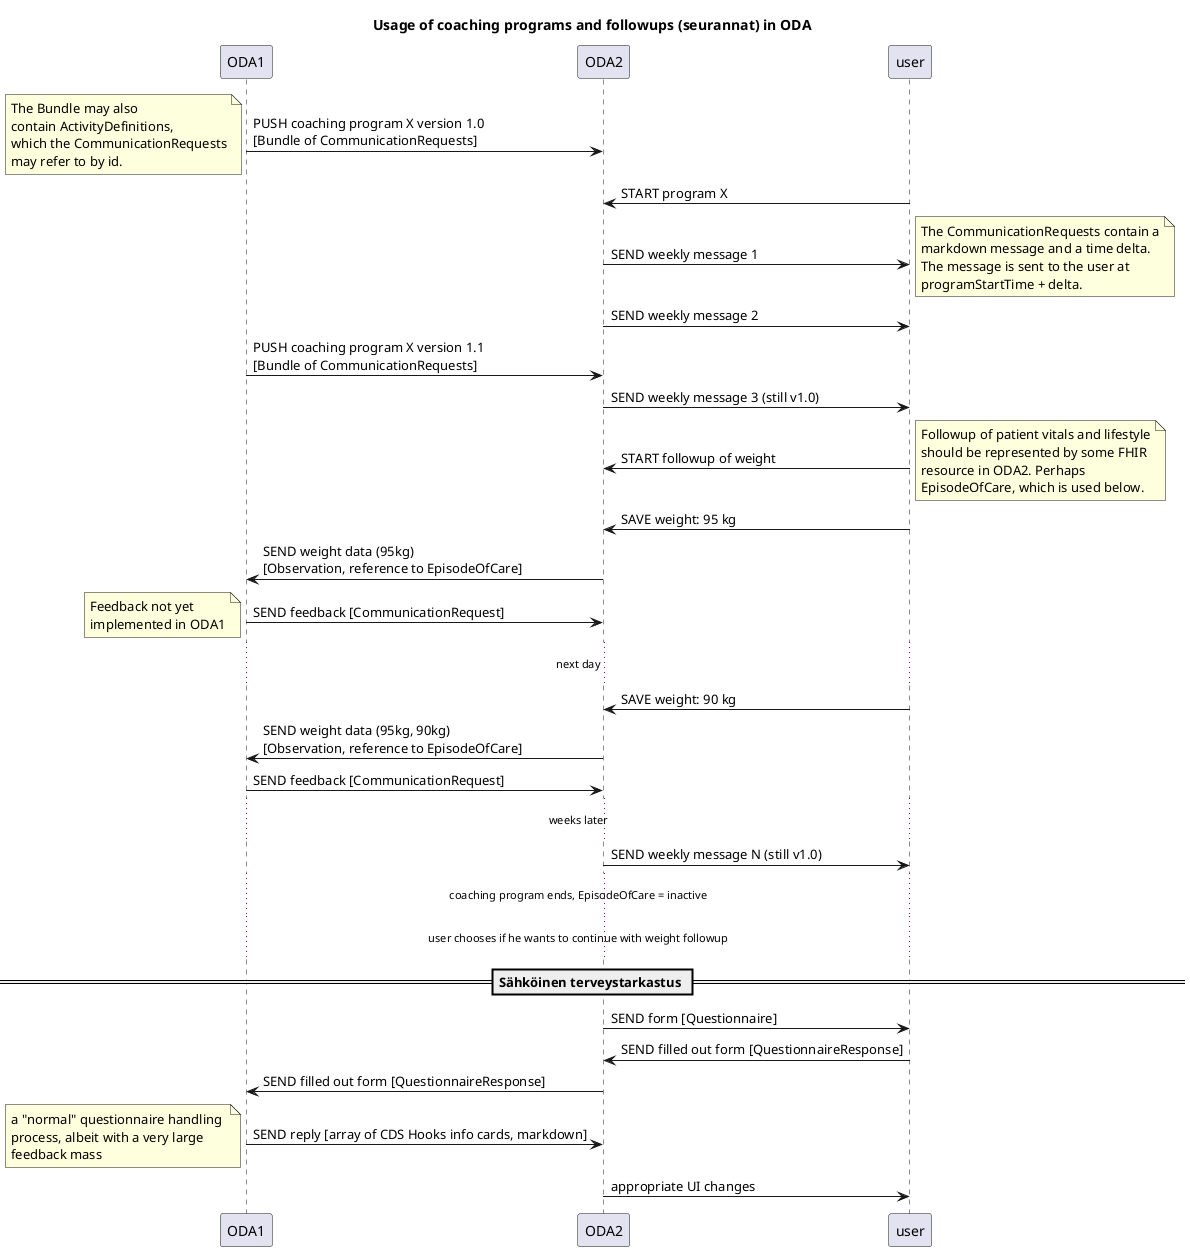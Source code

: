 @startuml

title Usage of coaching programs and followups (seurannat) in ODA
ODA1 -> ODA2: PUSH coaching program X version 1.0\n[Bundle of CommunicationRequests]
note left: The Bundle may also\ncontain ActivityDefinitions,\nwhich the CommunicationRequests\nmay refer to by id.
user -> ODA2: START program X
user <- ODA2: SEND weekly message 1
note right: The CommunicationRequests contain a\nmarkdown message and a time delta.\nThe message is sent to the user at\nprogramStartTime + delta.
user <- ODA2: SEND weekly message 2
ODA1 -> ODA2: PUSH coaching program X version 1.1\n[Bundle of CommunicationRequests]
user <- ODA2: SEND weekly message 3 (still v1.0)
user -> ODA2: START followup of weight
note right: Followup of patient vitals and lifestyle\nshould be represented by some FHIR\nresource in ODA2. Perhaps\nEpisodeOfCare, which is used below.
user -> ODA2: SAVE weight: 95 kg
ODA2 -> ODA1: SEND weight data (95kg)\n[Observation, reference to EpisodeOfCare]
ODA1 -> ODA2: SEND feedback [CommunicationRequest]
note left: Feedback not yet\nimplemented in ODA1
...next day...
user -> ODA2: SAVE weight: 90 kg
ODA2 -> ODA1: SEND weight data (95kg, 90kg)\n[Observation, reference to EpisodeOfCare]
ODA1 -> ODA2: SEND feedback [CommunicationRequest]
...weeks later...
user <- ODA2: SEND weekly message N (still v1.0)
...coaching program ends, EpisodeOfCare = inactive...
...user chooses if he wants to continue with weight followup...

== Sähköinen terveystarkastus ==
ODA2 -> user: SEND form [Questionnaire]
user -> ODA2: SEND filled out form [QuestionnaireResponse]
ODA2 -> ODA1: SEND filled out form [QuestionnaireResponse]
ODA1 -> ODA2: SEND reply [array of CDS Hooks info cards, markdown]
note left: a "normal" questionnaire handling \nprocess, albeit with a very large\nfeedback mass
ODA2 -> user: appropriate UI changes
@enduml